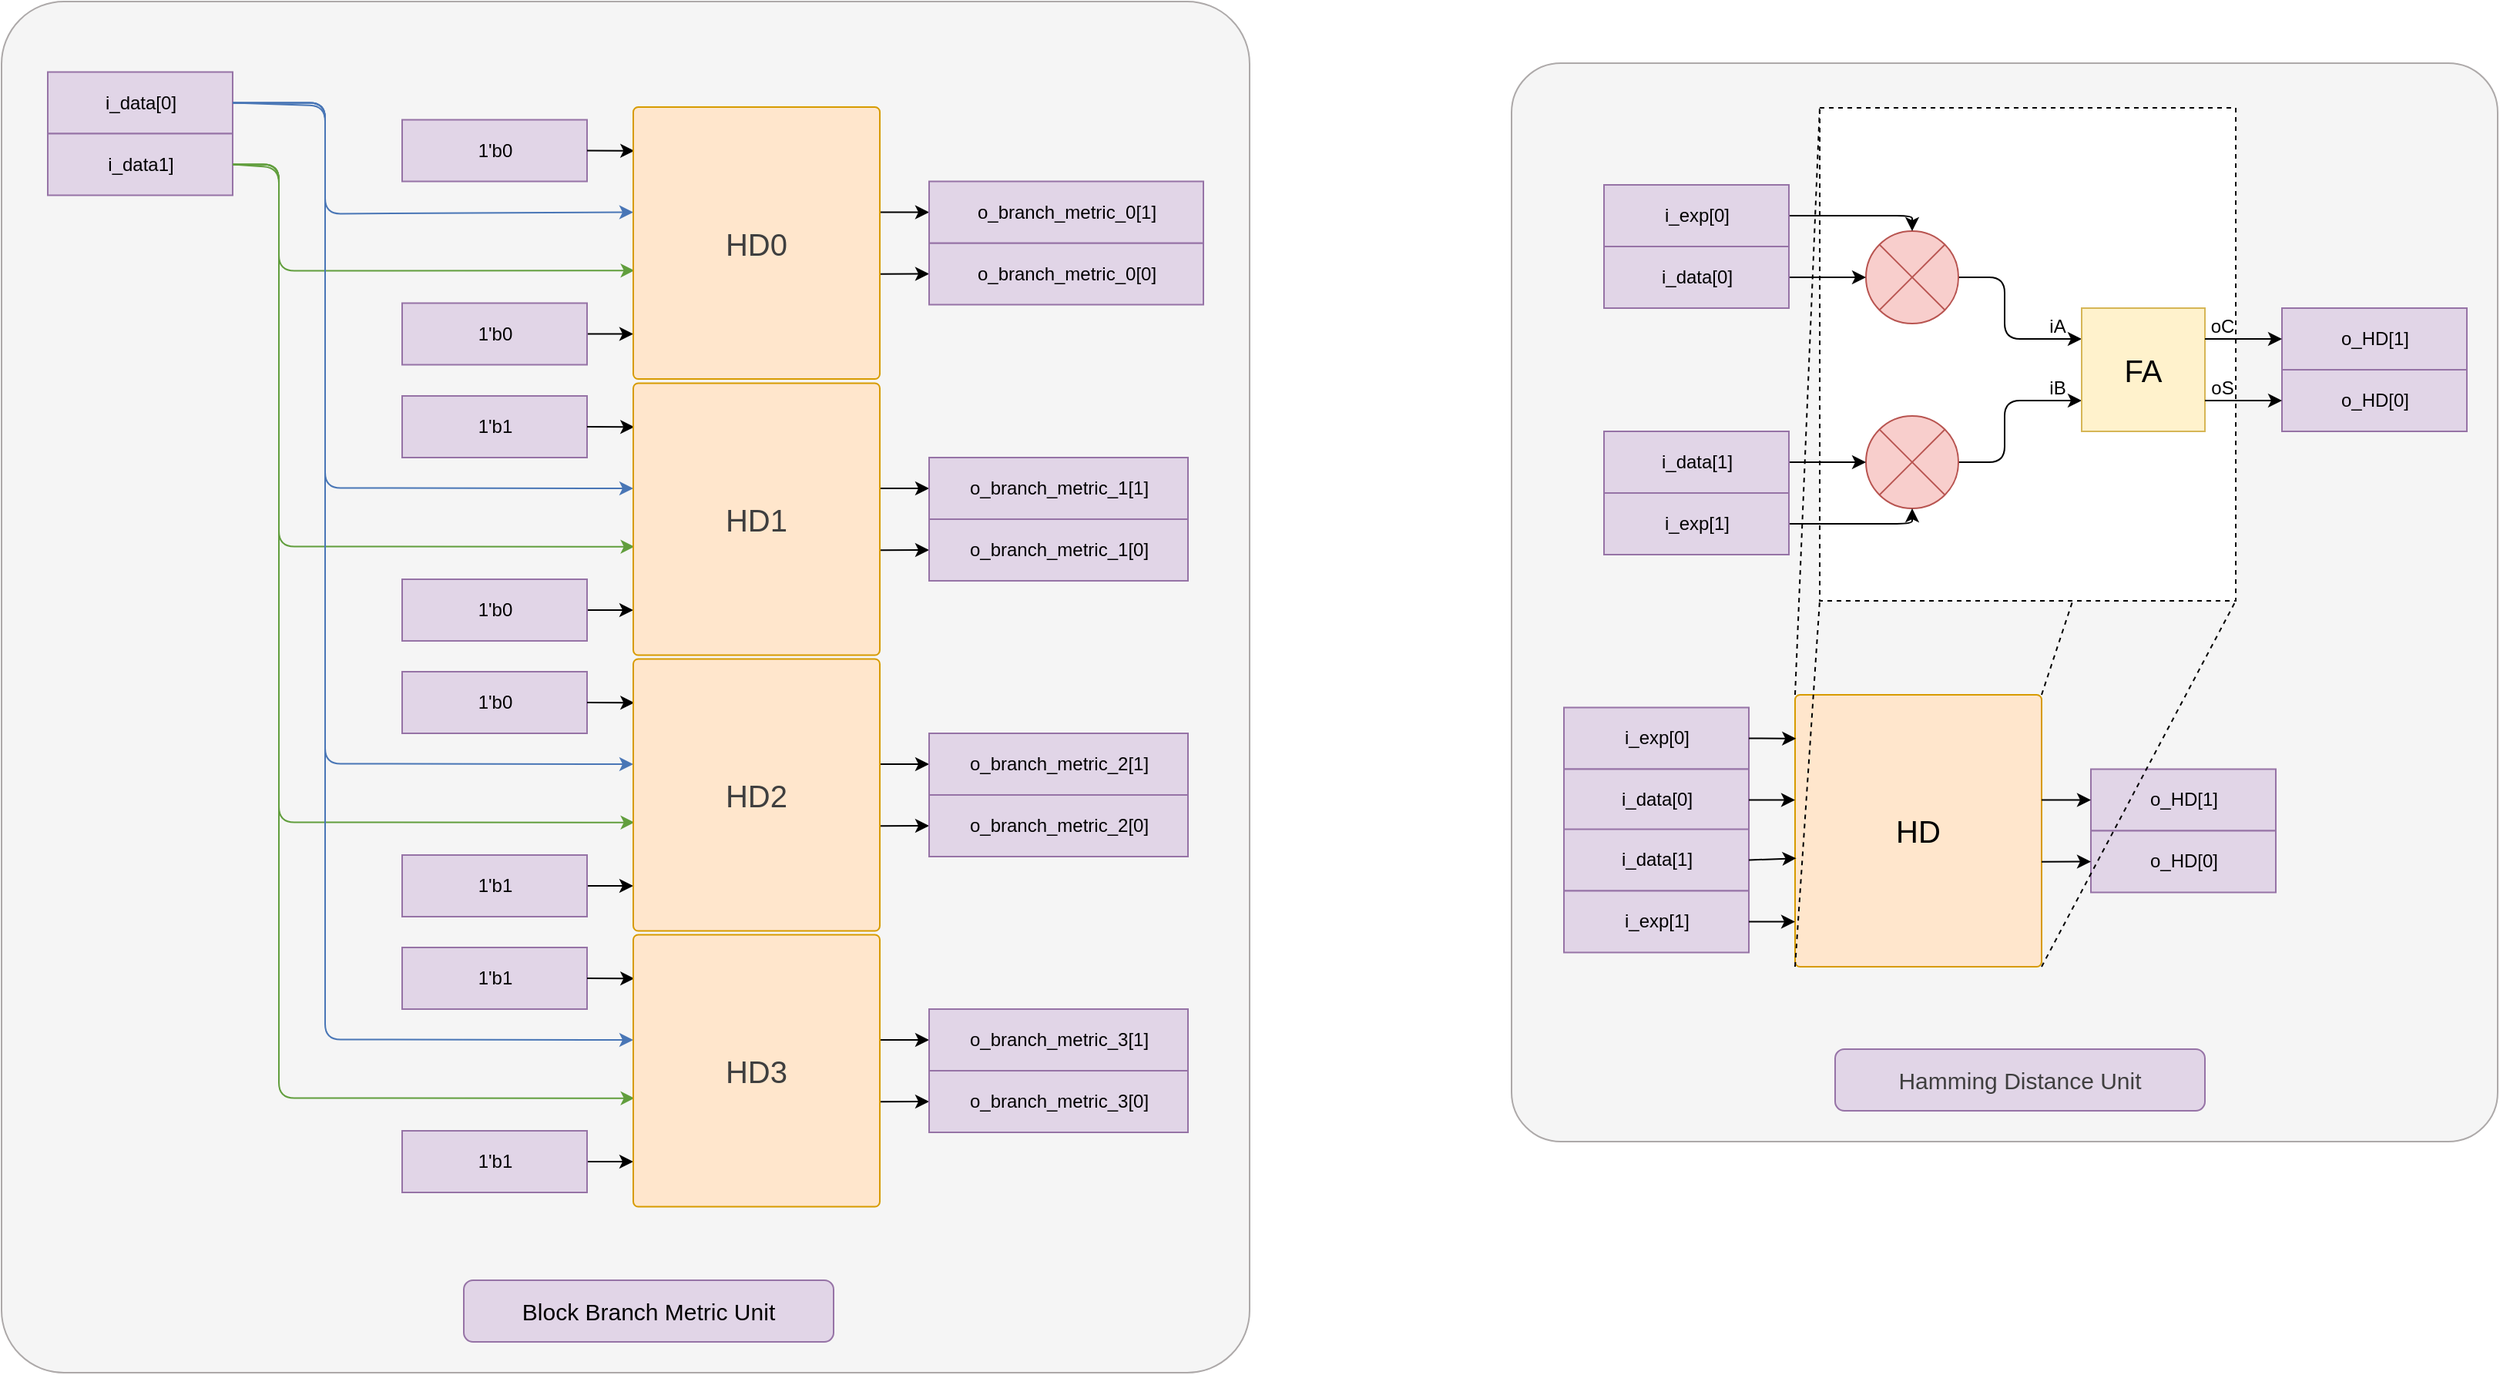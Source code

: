 <mxfile>
    <diagram id="xXD7KuUDhyAFA9Q6CzOV" name="Page-1">
        <mxGraphModel dx="5836" dy="1126" grid="1" gridSize="10" guides="1" tooltips="1" connect="1" arrows="1" fold="1" page="1" pageScale="1" pageWidth="850" pageHeight="1100" math="0" shadow="0">
            <root>
                <mxCell id="0"/>
                <mxCell id="1" parent="0"/>
                <mxCell id="254" value="" style="rounded=1;whiteSpace=wrap;html=1;arcSize=5;fillColor=#f5f5f5;fontColor=#333333;strokeColor=light-dark(#ada9a9, #959595);" parent="1" vertex="1">
                    <mxGeometry x="-2520" y="1200" width="810" height="890" as="geometry"/>
                </mxCell>
                <mxCell id="119" value="" style="rounded=1;whiteSpace=wrap;html=1;arcSize=5;fillColor=#f5f5f5;fontColor=#333333;strokeColor=light-dark(#ada9a9, #959595);" parent="1" vertex="1">
                    <mxGeometry x="-1540" y="1240" width="640" height="700" as="geometry"/>
                </mxCell>
                <mxCell id="124" value="&lt;font style=&quot;font-size: 20px;&quot;&gt;HD&lt;/font&gt;" style="rounded=1;whiteSpace=wrap;html=1;fillColor=#ffe6cc;strokeColor=#d79b00;arcSize=2;" parent="1" vertex="1">
                    <mxGeometry x="-1356" y="1650" width="160" height="176.5" as="geometry"/>
                </mxCell>
                <mxCell id="142" value="" style="endArrow=none;html=1;entryX=0;entryY=0;entryDx=0;entryDy=0;exitX=0;exitY=0;exitDx=0;exitDy=0;dashed=1;" parent="1" source="124" target="140" edge="1">
                    <mxGeometry width="50" height="50" relative="1" as="geometry">
                        <mxPoint x="-1380" y="1610" as="sourcePoint"/>
                        <mxPoint x="-1250" y="1600" as="targetPoint"/>
                    </mxGeometry>
                </mxCell>
                <mxCell id="143" value="" style="endArrow=none;html=1;entryX=1;entryY=0;entryDx=0;entryDy=0;exitX=1;exitY=0;exitDx=0;exitDy=0;dashed=1;" parent="1" source="124" target="140" edge="1">
                    <mxGeometry width="50" height="50" relative="1" as="geometry">
                        <mxPoint x="-1346" y="1660" as="sourcePoint"/>
                        <mxPoint x="-1410" y="1520" as="targetPoint"/>
                    </mxGeometry>
                </mxCell>
                <mxCell id="140" value="" style="rounded=0;whiteSpace=wrap;html=1;dashed=1;" parent="1" vertex="1">
                    <mxGeometry x="-1340" y="1269" width="270" height="320" as="geometry"/>
                </mxCell>
                <mxCell id="102" style="edgeStyle=none;html=1;exitX=1;exitY=0.5;exitDx=0;exitDy=0;entryX=0;entryY=0.25;entryDx=0;entryDy=0;" parent="1" source="103" target="106" edge="1">
                    <mxGeometry relative="1" as="geometry">
                        <Array as="points">
                            <mxPoint x="-1220" y="1379"/>
                            <mxPoint x="-1220" y="1419"/>
                        </Array>
                    </mxGeometry>
                </mxCell>
                <mxCell id="103" value="" style="shape=sumEllipse;perimeter=ellipsePerimeter;whiteSpace=wrap;html=1;backgroundOutline=1;fillColor=#f8cecc;strokeColor=#b85450;" parent="1" vertex="1">
                    <mxGeometry x="-1310" y="1349" width="60" height="60" as="geometry"/>
                </mxCell>
                <mxCell id="104" style="edgeStyle=none;html=1;exitX=1;exitY=0.5;exitDx=0;exitDy=0;entryX=0;entryY=0.75;entryDx=0;entryDy=0;" parent="1" source="105" target="106" edge="1">
                    <mxGeometry relative="1" as="geometry">
                        <Array as="points">
                            <mxPoint x="-1220" y="1499"/>
                            <mxPoint x="-1220" y="1459"/>
                        </Array>
                    </mxGeometry>
                </mxCell>
                <mxCell id="105" value="" style="shape=sumEllipse;perimeter=ellipsePerimeter;whiteSpace=wrap;html=1;backgroundOutline=1;fillColor=#f8cecc;strokeColor=#b85450;" parent="1" vertex="1">
                    <mxGeometry x="-1310" y="1469" width="60" height="60" as="geometry"/>
                </mxCell>
                <mxCell id="106" value="&lt;font style=&quot;font-size: 20px;&quot;&gt;FA&lt;/font&gt;" style="rounded=0;whiteSpace=wrap;html=1;fillColor=#fff2cc;strokeColor=#d6b656;" parent="1" vertex="1">
                    <mxGeometry x="-1170" y="1399" width="80" height="80" as="geometry"/>
                </mxCell>
                <mxCell id="107" style="edgeStyle=none;html=1;exitX=0;exitY=0;exitDx=120;exitDy=20;exitPerimeter=0;entryX=0;entryY=0.5;entryDx=0;entryDy=0;" parent="1" source="108" target="103" edge="1">
                    <mxGeometry relative="1" as="geometry"/>
                </mxCell>
                <mxCell id="108" value="i_data[0]" style="externalPins=0;recursiveResize=0;shadow=0;dashed=0;align=center;html=1;strokeWidth=1;shape=mxgraph.rtl.abstract.entity;container=1;collapsible=0;kind=input;drawPins=0;left=0;right=1;bottom=0;top=0;fillColor=#e1d5e7;strokeColor=#9673a6;" parent="1" vertex="1">
                    <mxGeometry x="-1480" y="1359" width="120" height="40" as="geometry"/>
                </mxCell>
                <mxCell id="109" style="edgeStyle=none;html=1;exitX=0;exitY=0;exitDx=120;exitDy=20;exitPerimeter=0;entryX=0;entryY=0.5;entryDx=0;entryDy=0;" parent="1" source="110" target="105" edge="1">
                    <mxGeometry relative="1" as="geometry"/>
                </mxCell>
                <mxCell id="110" value="i_data[1]" style="externalPins=0;recursiveResize=0;shadow=0;dashed=0;align=center;html=1;strokeWidth=1;shape=mxgraph.rtl.abstract.entity;container=1;collapsible=0;kind=input;drawPins=0;left=0;right=1;bottom=0;top=0;fillColor=#e1d5e7;strokeColor=#9673a6;" parent="1" vertex="1">
                    <mxGeometry x="-1480" y="1479" width="120" height="40" as="geometry"/>
                </mxCell>
                <mxCell id="111" style="edgeStyle=none;html=1;exitX=0;exitY=0;exitDx=120;exitDy=20;exitPerimeter=0;entryX=0.5;entryY=0;entryDx=0;entryDy=0;" parent="1" source="112" target="103" edge="1">
                    <mxGeometry relative="1" as="geometry">
                        <Array as="points">
                            <mxPoint x="-1280" y="1339"/>
                        </Array>
                    </mxGeometry>
                </mxCell>
                <mxCell id="112" value="i_exp[0]" style="externalPins=0;recursiveResize=0;shadow=0;dashed=0;align=center;html=1;strokeWidth=1;shape=mxgraph.rtl.abstract.entity;container=1;collapsible=0;kind=input;drawPins=0;left=0;right=1;bottom=0;top=0;fillColor=#e1d5e7;strokeColor=#9673a6;" parent="1" vertex="1">
                    <mxGeometry x="-1480" y="1319" width="120" height="40" as="geometry"/>
                </mxCell>
                <mxCell id="113" style="edgeStyle=none;html=1;exitX=0;exitY=0;exitDx=120;exitDy=20;exitPerimeter=0;entryX=0.5;entryY=1;entryDx=0;entryDy=0;" parent="1" source="114" target="105" edge="1">
                    <mxGeometry relative="1" as="geometry">
                        <Array as="points">
                            <mxPoint x="-1280" y="1539"/>
                        </Array>
                    </mxGeometry>
                </mxCell>
                <mxCell id="114" value="i_exp[1]" style="externalPins=0;recursiveResize=0;shadow=0;dashed=0;align=center;html=1;strokeWidth=1;shape=mxgraph.rtl.abstract.entity;container=1;collapsible=0;kind=input;drawPins=0;left=0;right=1;bottom=0;top=0;fillColor=#e1d5e7;strokeColor=#9673a6;" parent="1" vertex="1">
                    <mxGeometry x="-1480" y="1519" width="120" height="40" as="geometry"/>
                </mxCell>
                <mxCell id="115" value="o_HD[1]" style="externalPins=0;recursiveResize=0;shadow=0;dashed=0;align=center;html=1;strokeWidth=1;shape=mxgraph.rtl.abstract.entity;container=1;collapsible=0;kind=output;drawPins=0;left=1;right=0;bottom=0;top=0;fillColor=#e1d5e7;strokeColor=#9673a6;" parent="1" vertex="1">
                    <mxGeometry x="-1040" y="1399" width="120" height="40" as="geometry"/>
                </mxCell>
                <mxCell id="116" value="o_HD[0]" style="externalPins=0;recursiveResize=0;shadow=0;dashed=0;align=center;html=1;strokeWidth=1;shape=mxgraph.rtl.abstract.entity;container=1;collapsible=0;kind=output;drawPins=0;left=1;right=0;bottom=0;top=0;fillColor=#e1d5e7;strokeColor=#9673a6;" parent="1" vertex="1">
                    <mxGeometry x="-1040" y="1439" width="120" height="40" as="geometry"/>
                </mxCell>
                <mxCell id="117" style="edgeStyle=none;html=1;exitX=1;exitY=0.25;exitDx=0;exitDy=0;entryX=0;entryY=0;entryDx=0;entryDy=20;entryPerimeter=0;" parent="1" source="106" target="115" edge="1">
                    <mxGeometry relative="1" as="geometry"/>
                </mxCell>
                <mxCell id="118" style="edgeStyle=none;html=1;exitX=1;exitY=0.75;exitDx=0;exitDy=0;entryX=0;entryY=0;entryDx=0;entryDy=20;entryPerimeter=0;" parent="1" source="106" target="116" edge="1">
                    <mxGeometry relative="1" as="geometry"/>
                </mxCell>
                <mxCell id="120" value="iA" style="text;html=1;align=center;verticalAlign=middle;resizable=0;points=[];autosize=1;strokeColor=none;fillColor=none;" parent="1" vertex="1">
                    <mxGeometry x="-1201" y="1396" width="30" height="30" as="geometry"/>
                </mxCell>
                <mxCell id="121" value="iB" style="text;html=1;align=center;verticalAlign=middle;resizable=0;points=[];autosize=1;strokeColor=none;fillColor=none;" parent="1" vertex="1">
                    <mxGeometry x="-1201" y="1436" width="30" height="30" as="geometry"/>
                </mxCell>
                <mxCell id="122" value="oS" style="text;html=1;align=center;verticalAlign=middle;resizable=0;points=[];autosize=1;strokeColor=none;fillColor=none;" parent="1" vertex="1">
                    <mxGeometry x="-1099" y="1436" width="40" height="30" as="geometry"/>
                </mxCell>
                <mxCell id="123" value="oC" style="text;html=1;align=center;verticalAlign=middle;resizable=0;points=[];autosize=1;strokeColor=none;fillColor=none;" parent="1" vertex="1">
                    <mxGeometry x="-1099" y="1396" width="40" height="30" as="geometry"/>
                </mxCell>
                <mxCell id="144" value="" style="endArrow=none;html=1;entryX=0;entryY=1;entryDx=0;entryDy=0;exitX=0;exitY=1;exitDx=0;exitDy=0;dashed=1;" parent="1" source="124" target="140" edge="1">
                    <mxGeometry width="50" height="50" relative="1" as="geometry">
                        <mxPoint x="-1346" y="1660" as="sourcePoint"/>
                        <mxPoint x="-1410" y="1200" as="targetPoint"/>
                    </mxGeometry>
                </mxCell>
                <mxCell id="127" value="i_exp[0]" style="externalPins=0;recursiveResize=0;shadow=0;dashed=0;align=center;html=1;strokeWidth=1;shape=mxgraph.rtl.abstract.entity;container=1;collapsible=0;kind=input;drawPins=0;left=0;right=1;bottom=0;top=0;fillColor=#e1d5e7;strokeColor=#9673a6;" parent="1" vertex="1">
                    <mxGeometry x="-1506" y="1658.25" width="120" height="40" as="geometry"/>
                </mxCell>
                <mxCell id="128" value="i_data[0]" style="externalPins=0;recursiveResize=0;shadow=0;dashed=0;align=center;html=1;strokeWidth=1;shape=mxgraph.rtl.abstract.entity;container=1;collapsible=0;kind=input;drawPins=0;left=0;right=1;bottom=0;top=0;fillColor=#e1d5e7;strokeColor=#9673a6;" parent="1" vertex="1">
                    <mxGeometry x="-1506" y="1698.25" width="120" height="40" as="geometry"/>
                </mxCell>
                <mxCell id="129" value="i_data[1]" style="externalPins=0;recursiveResize=0;shadow=0;dashed=0;align=center;html=1;strokeWidth=1;shape=mxgraph.rtl.abstract.entity;container=1;collapsible=0;kind=input;drawPins=0;left=0;right=1;bottom=0;top=0;fillColor=#e1d5e7;strokeColor=#9673a6;" parent="1" vertex="1">
                    <mxGeometry x="-1506" y="1737.25" width="120" height="40" as="geometry"/>
                </mxCell>
                <mxCell id="130" value="i_exp[1]" style="externalPins=0;recursiveResize=0;shadow=0;dashed=0;align=center;html=1;strokeWidth=1;shape=mxgraph.rtl.abstract.entity;container=1;collapsible=0;kind=input;drawPins=0;left=0;right=1;bottom=0;top=0;fillColor=#e1d5e7;strokeColor=#9673a6;" parent="1" vertex="1">
                    <mxGeometry x="-1506" y="1777.25" width="120" height="40" as="geometry"/>
                </mxCell>
                <mxCell id="132" style="edgeStyle=none;html=1;exitX=0;exitY=0;exitDx=120;exitDy=20;exitPerimeter=0;entryX=0.004;entryY=0.161;entryDx=0;entryDy=0;entryPerimeter=0;" parent="1" source="127" target="124" edge="1">
                    <mxGeometry relative="1" as="geometry"/>
                </mxCell>
                <mxCell id="133" style="edgeStyle=none;html=1;exitX=0;exitY=0;exitDx=120;exitDy=20;exitPerimeter=0;" parent="1" source="128" edge="1">
                    <mxGeometry relative="1" as="geometry">
                        <mxPoint x="-1356" y="1718.25" as="targetPoint"/>
                    </mxGeometry>
                </mxCell>
                <mxCell id="134" style="edgeStyle=none;html=1;exitX=0;exitY=0;exitDx=120;exitDy=20;exitPerimeter=0;entryX=0.005;entryY=0.601;entryDx=0;entryDy=0;entryPerimeter=0;" parent="1" source="129" target="124" edge="1">
                    <mxGeometry relative="1" as="geometry"/>
                </mxCell>
                <mxCell id="135" style="edgeStyle=none;html=1;exitX=0;exitY=0;exitDx=120;exitDy=20;exitPerimeter=0;" parent="1" source="130" edge="1">
                    <mxGeometry relative="1" as="geometry">
                        <mxPoint x="-1356" y="1797.25" as="targetPoint"/>
                    </mxGeometry>
                </mxCell>
                <mxCell id="136" value="o_HD[1]" style="externalPins=0;recursiveResize=0;shadow=0;dashed=0;align=center;html=1;strokeWidth=1;shape=mxgraph.rtl.abstract.entity;container=1;collapsible=0;kind=output;drawPins=0;left=1;right=0;bottom=0;top=0;fillColor=#e1d5e7;strokeColor=#9673a6;" parent="1" vertex="1">
                    <mxGeometry x="-1164" y="1698.25" width="120" height="40" as="geometry"/>
                </mxCell>
                <mxCell id="137" value="o_HD[0]" style="externalPins=0;recursiveResize=0;shadow=0;dashed=0;align=center;html=1;strokeWidth=1;shape=mxgraph.rtl.abstract.entity;container=1;collapsible=0;kind=output;drawPins=0;left=1;right=0;bottom=0;top=0;fillColor=#e1d5e7;strokeColor=#9673a6;" parent="1" vertex="1">
                    <mxGeometry x="-1164" y="1738.25" width="120" height="40" as="geometry"/>
                </mxCell>
                <mxCell id="138" style="edgeStyle=none;html=1;exitX=0;exitY=0;exitDx=0;exitDy=20;exitPerimeter=0;entryX=0;entryY=0;entryDx=0;entryDy=20;entryPerimeter=0;" parent="1" target="136" edge="1">
                    <mxGeometry relative="1" as="geometry">
                        <mxPoint x="-1196" y="1718.25" as="sourcePoint"/>
                    </mxGeometry>
                </mxCell>
                <mxCell id="139" style="edgeStyle=none;html=1;exitX=1;exitY=0.614;exitDx=0;exitDy=0;exitPerimeter=0;entryX=0;entryY=0;entryDx=0;entryDy=20;entryPerimeter=0;" parent="1" source="124" target="137" edge="1">
                    <mxGeometry relative="1" as="geometry"/>
                </mxCell>
                <mxCell id="145" value="" style="endArrow=none;html=1;entryX=1;entryY=1;entryDx=0;entryDy=0;exitX=1;exitY=1;exitDx=0;exitDy=0;dashed=1;" parent="1" source="124" target="140" edge="1">
                    <mxGeometry width="50" height="50" relative="1" as="geometry">
                        <mxPoint x="-1186" y="1660" as="sourcePoint"/>
                        <mxPoint x="-1140" y="1200" as="targetPoint"/>
                    </mxGeometry>
                </mxCell>
                <mxCell id="146" value="&lt;span style=&quot;color: rgb(63, 63, 63); font-size: 15px;&quot;&gt;Hamming Distance Unit&lt;/span&gt;" style="rounded=1;whiteSpace=wrap;html=1;fillColor=#e1d5e7;strokeColor=#9673a6;" parent="1" vertex="1">
                    <mxGeometry x="-1330" y="1880" width="240" height="40" as="geometry"/>
                </mxCell>
                <mxCell id="248" value="i_data[0]" style="externalPins=0;recursiveResize=0;shadow=0;dashed=0;align=center;html=1;strokeWidth=1;shape=mxgraph.rtl.abstract.entity;container=1;collapsible=0;kind=input;drawPins=0;left=0;right=1;bottom=0;top=0;fillColor=#e1d5e7;strokeColor=#9673a6;" parent="1" vertex="1">
                    <mxGeometry x="-2490" y="1245.75" width="120" height="40" as="geometry"/>
                </mxCell>
                <mxCell id="249" value="i_data1]" style="externalPins=0;recursiveResize=0;shadow=0;dashed=0;align=center;html=1;strokeWidth=1;shape=mxgraph.rtl.abstract.entity;container=1;collapsible=0;kind=input;drawPins=0;left=0;right=1;bottom=0;top=0;fillColor=#e1d5e7;strokeColor=#9673a6;" parent="1" vertex="1">
                    <mxGeometry x="-2490" y="1285.75" width="120" height="40" as="geometry"/>
                </mxCell>
                <mxCell id="150" style="edgeStyle=none;html=1;exitX=0;exitY=0;exitDx=120;exitDy=20;exitPerimeter=0;entryX=0.005;entryY=0.601;entryDx=0;entryDy=0;entryPerimeter=0;fillColor=#d5e8d4;strokeColor=light-dark(#619e3d, #446e2c);" parent="1" source="249" target="156" edge="1">
                    <mxGeometry relative="1" as="geometry">
                        <mxPoint x="-2140" y="1375.75" as="sourcePoint"/>
                        <Array as="points">
                            <mxPoint x="-2340" y="1305.75"/>
                            <mxPoint x="-2340" y="1374.75"/>
                        </Array>
                    </mxGeometry>
                </mxCell>
                <mxCell id="209" style="edgeStyle=none;html=1;exitX=0;exitY=0;exitDx=120;exitDy=20;exitPerimeter=0;entryX=0.005;entryY=0.601;entryDx=0;entryDy=0;entryPerimeter=0;fillColor=#d5e8d4;strokeColor=light-dark(#619e3d, #446e2c);" parent="1" source="249" target="215" edge="1">
                    <mxGeometry relative="1" as="geometry">
                        <mxPoint x="-2140" y="1555" as="sourcePoint"/>
                        <Array as="points">
                            <mxPoint x="-2340" y="1305.75"/>
                            <mxPoint x="-2340" y="1553.75"/>
                        </Array>
                    </mxGeometry>
                </mxCell>
                <mxCell id="223" style="edgeStyle=none;html=1;exitX=0;exitY=0;exitDx=120;exitDy=20;exitPerimeter=0;entryX=0.005;entryY=0.601;entryDx=0;entryDy=0;entryPerimeter=0;fillColor=#d5e8d4;strokeColor=light-dark(#619e3d, #446e2c);" parent="1" source="249" target="229" edge="1">
                    <mxGeometry relative="1" as="geometry">
                        <mxPoint x="-2140" y="1734" as="sourcePoint"/>
                        <Array as="points">
                            <mxPoint x="-2340" y="1305.75"/>
                            <mxPoint x="-2340" y="1732.75"/>
                        </Array>
                    </mxGeometry>
                </mxCell>
                <mxCell id="238" style="edgeStyle=none;html=1;exitX=0;exitY=0;exitDx=120.0;exitDy=20;exitPerimeter=0;entryX=0.005;entryY=0.601;entryDx=0;entryDy=0;entryPerimeter=0;fillColor=#d5e8d4;strokeColor=light-dark(#619e3d, #446e2c);" parent="1" source="249" target="244" edge="1">
                    <mxGeometry relative="1" as="geometry">
                        <mxPoint x="-2140" y="1913" as="sourcePoint"/>
                        <Array as="points">
                            <mxPoint x="-2340" y="1307.75"/>
                            <mxPoint x="-2340" y="1911.75"/>
                        </Array>
                    </mxGeometry>
                </mxCell>
                <mxCell id="235" value="1&#39;b1" style="externalPins=0;recursiveResize=0;shadow=0;dashed=0;align=center;html=1;strokeWidth=1;shape=mxgraph.rtl.abstract.entity;container=1;collapsible=0;kind=input;drawPins=0;left=0;right=1;bottom=0;top=0;fillColor=#e1d5e7;strokeColor=#9673a6;" parent="1" vertex="1">
                    <mxGeometry x="-2260" y="1814" width="120" height="40" as="geometry"/>
                </mxCell>
                <mxCell id="236" style="edgeStyle=none;html=1;exitX=0;exitY=0;exitDx=120;exitDy=20;exitPerimeter=0;entryX=0.004;entryY=0.161;entryDx=0;entryDy=0;entryPerimeter=0;" parent="1" source="235" target="244" edge="1">
                    <mxGeometry relative="1" as="geometry"/>
                </mxCell>
                <mxCell id="237" style="edgeStyle=none;html=1;exitX=0;exitY=0;exitDx=120.0;exitDy=20;exitPerimeter=0;fillColor=#dae8fc;strokeColor=light-dark(#4976b6, #5c79a3);" parent="1" source="248" edge="1">
                    <mxGeometry relative="1" as="geometry">
                        <mxPoint x="-2140" y="1873.75" as="sourcePoint"/>
                        <mxPoint x="-2110" y="1874" as="targetPoint"/>
                        <Array as="points">
                            <mxPoint x="-2310" y="1267.75"/>
                            <mxPoint x="-2310" y="1873.75"/>
                        </Array>
                    </mxGeometry>
                </mxCell>
                <mxCell id="239" style="edgeStyle=none;html=1;exitX=0;exitY=0;exitDx=120;exitDy=20;exitPerimeter=0;" parent="1" source="245" edge="1">
                    <mxGeometry relative="1" as="geometry">
                        <mxPoint x="-2110" y="1953" as="targetPoint"/>
                    </mxGeometry>
                </mxCell>
                <mxCell id="240" style="edgeStyle=none;html=1;exitX=1;exitY=0.614;exitDx=0;exitDy=0;exitPerimeter=0;entryX=0;entryY=0;entryDx=0;entryDy=20;entryPerimeter=0;" parent="1" source="244" target="242" edge="1">
                    <mxGeometry relative="1" as="geometry"/>
                </mxCell>
                <mxCell id="241" style="edgeStyle=none;html=1;exitX=0;exitY=0;exitDx=0;exitDy=20;exitPerimeter=0;entryX=0;entryY=0;entryDx=0;entryDy=20;entryPerimeter=0;" parent="1" target="243" edge="1">
                    <mxGeometry relative="1" as="geometry">
                        <mxPoint x="-1950" y="1874" as="sourcePoint"/>
                    </mxGeometry>
                </mxCell>
                <mxCell id="242" value="&lt;span style=&quot;color: rgb(0, 0, 0);&quot;&gt;o_branch_metric_3[0]&lt;/span&gt;" style="externalPins=0;recursiveResize=0;shadow=0;dashed=0;align=center;html=1;strokeWidth=1;shape=mxgraph.rtl.abstract.entity;container=1;collapsible=0;kind=output;drawPins=0;left=1;right=0;bottom=0;top=0;fillColor=#e1d5e7;strokeColor=#9673a6;" parent="1" vertex="1">
                    <mxGeometry x="-1918" y="1894" width="168" height="40" as="geometry"/>
                </mxCell>
                <mxCell id="243" value="&lt;span style=&quot;color: rgb(0, 0, 0);&quot;&gt;o_branch_metric_3[1]&lt;/span&gt;" style="externalPins=0;recursiveResize=0;shadow=0;dashed=0;align=center;html=1;strokeWidth=1;shape=mxgraph.rtl.abstract.entity;container=1;collapsible=0;kind=output;drawPins=0;left=1;right=0;bottom=0;top=0;fillColor=#e1d5e7;strokeColor=#9673a6;" parent="1" vertex="1">
                    <mxGeometry x="-1918" y="1854" width="168" height="40" as="geometry"/>
                </mxCell>
                <mxCell id="244" value="&lt;span style=&quot;color: rgb(63, 63, 63); font-size: 20px;&quot;&gt;HD3&lt;/span&gt;" style="rounded=1;whiteSpace=wrap;html=1;fillColor=#ffe6cc;strokeColor=#d79b00;arcSize=2;" parent="1" vertex="1">
                    <mxGeometry x="-2110" y="1805.75" width="160" height="176.5" as="geometry"/>
                </mxCell>
                <mxCell id="245" value="1&#39;b1" style="externalPins=0;recursiveResize=0;shadow=0;dashed=0;align=center;html=1;strokeWidth=1;shape=mxgraph.rtl.abstract.entity;container=1;collapsible=0;kind=input;drawPins=0;left=0;right=1;bottom=0;top=0;fillColor=#e1d5e7;strokeColor=#9673a6;" parent="1" vertex="1">
                    <mxGeometry x="-2260" y="1933" width="120" height="40" as="geometry"/>
                </mxCell>
                <mxCell id="220" value="1&#39;b0" style="externalPins=0;recursiveResize=0;shadow=0;dashed=0;align=center;html=1;strokeWidth=1;shape=mxgraph.rtl.abstract.entity;container=1;collapsible=0;kind=input;drawPins=0;left=0;right=1;bottom=0;top=0;fillColor=#e1d5e7;strokeColor=#9673a6;" parent="1" vertex="1">
                    <mxGeometry x="-2260" y="1635" width="120" height="40" as="geometry"/>
                </mxCell>
                <mxCell id="221" style="edgeStyle=none;html=1;exitX=0;exitY=0;exitDx=120;exitDy=20;exitPerimeter=0;entryX=0.004;entryY=0.161;entryDx=0;entryDy=0;entryPerimeter=0;" parent="1" source="220" target="229" edge="1">
                    <mxGeometry relative="1" as="geometry"/>
                </mxCell>
                <mxCell id="222" style="edgeStyle=none;html=1;exitX=0;exitY=0;exitDx=120;exitDy=20;exitPerimeter=0;fillColor=#dae8fc;strokeColor=light-dark(#4976b6, #5c79a3);" parent="1" source="248" edge="1">
                    <mxGeometry relative="1" as="geometry">
                        <mxPoint x="-2140" y="1694.75" as="sourcePoint"/>
                        <mxPoint x="-2110" y="1695" as="targetPoint"/>
                        <Array as="points">
                            <mxPoint x="-2310" y="1265.75"/>
                            <mxPoint x="-2310" y="1694.75"/>
                        </Array>
                    </mxGeometry>
                </mxCell>
                <mxCell id="224" style="edgeStyle=none;html=1;exitX=0;exitY=0;exitDx=120;exitDy=20;exitPerimeter=0;" parent="1" source="230" edge="1">
                    <mxGeometry relative="1" as="geometry">
                        <mxPoint x="-2110" y="1774" as="targetPoint"/>
                    </mxGeometry>
                </mxCell>
                <mxCell id="225" style="edgeStyle=none;html=1;exitX=1;exitY=0.614;exitDx=0;exitDy=0;exitPerimeter=0;entryX=0;entryY=0;entryDx=0;entryDy=20;entryPerimeter=0;" parent="1" source="229" target="227" edge="1">
                    <mxGeometry relative="1" as="geometry"/>
                </mxCell>
                <mxCell id="226" style="edgeStyle=none;html=1;exitX=0;exitY=0;exitDx=0;exitDy=20;exitPerimeter=0;entryX=0;entryY=0;entryDx=0;entryDy=20;entryPerimeter=0;" parent="1" target="228" edge="1">
                    <mxGeometry relative="1" as="geometry">
                        <mxPoint x="-1950" y="1695" as="sourcePoint"/>
                    </mxGeometry>
                </mxCell>
                <mxCell id="227" value="&lt;span style=&quot;color: rgb(0, 0, 0);&quot;&gt;o_branch_metric_2[0]&lt;/span&gt;" style="externalPins=0;recursiveResize=0;shadow=0;dashed=0;align=center;html=1;strokeWidth=1;shape=mxgraph.rtl.abstract.entity;container=1;collapsible=0;kind=output;drawPins=0;left=1;right=0;bottom=0;top=0;fillColor=#e1d5e7;strokeColor=#9673a6;" parent="1" vertex="1">
                    <mxGeometry x="-1918" y="1715" width="168" height="40" as="geometry"/>
                </mxCell>
                <mxCell id="228" value="&lt;span style=&quot;color: rgb(0, 0, 0);&quot;&gt;o_branch_metric_2[1]&lt;/span&gt;" style="externalPins=0;recursiveResize=0;shadow=0;dashed=0;align=center;html=1;strokeWidth=1;shape=mxgraph.rtl.abstract.entity;container=1;collapsible=0;kind=output;drawPins=0;left=1;right=0;bottom=0;top=0;fillColor=#e1d5e7;strokeColor=#9673a6;" parent="1" vertex="1">
                    <mxGeometry x="-1918" y="1675" width="168" height="40" as="geometry"/>
                </mxCell>
                <mxCell id="229" value="&lt;span style=&quot;color: rgb(63, 63, 63); font-size: 20px;&quot;&gt;HD2&lt;/span&gt;" style="rounded=1;whiteSpace=wrap;html=1;fillColor=#ffe6cc;strokeColor=#d79b00;arcSize=2;" parent="1" vertex="1">
                    <mxGeometry x="-2110" y="1626.75" width="160" height="176.5" as="geometry"/>
                </mxCell>
                <mxCell id="230" value="1&#39;b1" style="externalPins=0;recursiveResize=0;shadow=0;dashed=0;align=center;html=1;strokeWidth=1;shape=mxgraph.rtl.abstract.entity;container=1;collapsible=0;kind=input;drawPins=0;left=0;right=1;bottom=0;top=0;fillColor=#e1d5e7;strokeColor=#9673a6;" parent="1" vertex="1">
                    <mxGeometry x="-2260" y="1754" width="120" height="40" as="geometry"/>
                </mxCell>
                <mxCell id="206" value="1&#39;b1" style="externalPins=0;recursiveResize=0;shadow=0;dashed=0;align=center;html=1;strokeWidth=1;shape=mxgraph.rtl.abstract.entity;container=1;collapsible=0;kind=input;drawPins=0;left=0;right=1;bottom=0;top=0;fillColor=#e1d5e7;strokeColor=#9673a6;" parent="1" vertex="1">
                    <mxGeometry x="-2260" y="1456" width="120" height="40" as="geometry"/>
                </mxCell>
                <mxCell id="207" style="edgeStyle=none;html=1;exitX=0;exitY=0;exitDx=120;exitDy=20;exitPerimeter=0;entryX=0.004;entryY=0.161;entryDx=0;entryDy=0;entryPerimeter=0;" parent="1" source="206" target="215" edge="1">
                    <mxGeometry relative="1" as="geometry"/>
                </mxCell>
                <mxCell id="208" style="edgeStyle=none;html=1;exitX=0;exitY=0;exitDx=120;exitDy=20;exitPerimeter=0;fillColor=#dae8fc;strokeColor=light-dark(#4976b6, #5c79a3);" parent="1" source="248" edge="1">
                    <mxGeometry relative="1" as="geometry">
                        <mxPoint x="-2140" y="1515.75" as="sourcePoint"/>
                        <mxPoint x="-2110" y="1516" as="targetPoint"/>
                        <Array as="points">
                            <mxPoint x="-2310" y="1265.75"/>
                            <mxPoint x="-2310" y="1515.75"/>
                        </Array>
                    </mxGeometry>
                </mxCell>
                <mxCell id="210" style="edgeStyle=none;html=1;exitX=0;exitY=0;exitDx=120;exitDy=20;exitPerimeter=0;" parent="1" source="216" edge="1">
                    <mxGeometry relative="1" as="geometry">
                        <mxPoint x="-2110" y="1595" as="targetPoint"/>
                    </mxGeometry>
                </mxCell>
                <mxCell id="211" style="edgeStyle=none;html=1;exitX=1;exitY=0.614;exitDx=0;exitDy=0;exitPerimeter=0;entryX=0;entryY=0;entryDx=0;entryDy=20;entryPerimeter=0;" parent="1" source="215" target="213" edge="1">
                    <mxGeometry relative="1" as="geometry"/>
                </mxCell>
                <mxCell id="212" style="edgeStyle=none;html=1;exitX=0;exitY=0;exitDx=0;exitDy=20;exitPerimeter=0;entryX=0;entryY=0;entryDx=0;entryDy=20;entryPerimeter=0;" parent="1" target="214" edge="1">
                    <mxGeometry relative="1" as="geometry">
                        <mxPoint x="-1950" y="1516" as="sourcePoint"/>
                    </mxGeometry>
                </mxCell>
                <mxCell id="213" value="&lt;span style=&quot;color: rgb(0, 0, 0);&quot;&gt;o_branch_metric_1[0]&lt;/span&gt;" style="externalPins=0;recursiveResize=0;shadow=0;dashed=0;align=center;html=1;strokeWidth=1;shape=mxgraph.rtl.abstract.entity;container=1;collapsible=0;kind=output;drawPins=0;left=1;right=0;bottom=0;top=0;fillColor=#e1d5e7;strokeColor=#9673a6;" parent="1" vertex="1">
                    <mxGeometry x="-1918" y="1536" width="168" height="40" as="geometry"/>
                </mxCell>
                <mxCell id="214" value="&lt;span style=&quot;color: rgb(0, 0, 0);&quot;&gt;o_branch_metric_1[1]&lt;/span&gt;" style="externalPins=0;recursiveResize=0;shadow=0;dashed=0;align=center;html=1;strokeWidth=1;shape=mxgraph.rtl.abstract.entity;container=1;collapsible=0;kind=output;drawPins=0;left=1;right=0;bottom=0;top=0;fillColor=#e1d5e7;strokeColor=#9673a6;" parent="1" vertex="1">
                    <mxGeometry x="-1918" y="1496" width="168" height="40" as="geometry"/>
                </mxCell>
                <mxCell id="215" value="&lt;span style=&quot;color: rgb(63, 63, 63); font-size: 20px;&quot;&gt;HD1&lt;/span&gt;" style="rounded=1;whiteSpace=wrap;html=1;fillColor=#ffe6cc;strokeColor=#d79b00;arcSize=2;" parent="1" vertex="1">
                    <mxGeometry x="-2110" y="1447.75" width="160" height="176.5" as="geometry"/>
                </mxCell>
                <mxCell id="216" value="1&#39;b0" style="externalPins=0;recursiveResize=0;shadow=0;dashed=0;align=center;html=1;strokeWidth=1;shape=mxgraph.rtl.abstract.entity;container=1;collapsible=0;kind=input;drawPins=0;left=0;right=1;bottom=0;top=0;fillColor=#e1d5e7;strokeColor=#9673a6;" parent="1" vertex="1">
                    <mxGeometry x="-2260" y="1575" width="120" height="40" as="geometry"/>
                </mxCell>
                <mxCell id="147" value="1&#39;b0" style="externalPins=0;recursiveResize=0;shadow=0;dashed=0;align=center;html=1;strokeWidth=1;shape=mxgraph.rtl.abstract.entity;container=1;collapsible=0;kind=input;drawPins=0;left=0;right=1;bottom=0;top=0;fillColor=#e1d5e7;strokeColor=#9673a6;" parent="1" vertex="1">
                    <mxGeometry x="-2260" y="1276.75" width="120" height="40" as="geometry"/>
                </mxCell>
                <mxCell id="148" style="edgeStyle=none;html=1;exitX=0;exitY=0;exitDx=120;exitDy=20;exitPerimeter=0;entryX=0.004;entryY=0.161;entryDx=0;entryDy=0;entryPerimeter=0;" parent="1" source="147" target="156" edge="1">
                    <mxGeometry relative="1" as="geometry"/>
                </mxCell>
                <mxCell id="149" style="edgeStyle=none;html=1;exitX=0;exitY=0;exitDx=120;exitDy=20;exitPerimeter=0;fillColor=#dae8fc;strokeColor=light-dark(#4976b6, #5c79a3);" parent="1" source="248" edge="1">
                    <mxGeometry relative="1" as="geometry">
                        <mxPoint x="-2140" y="1336.5" as="sourcePoint"/>
                        <mxPoint x="-2110" y="1336.75" as="targetPoint"/>
                        <Array as="points">
                            <mxPoint x="-2310" y="1265.75"/>
                            <mxPoint x="-2310" y="1337.75"/>
                        </Array>
                    </mxGeometry>
                </mxCell>
                <mxCell id="151" style="edgeStyle=none;html=1;exitX=0;exitY=0;exitDx=120;exitDy=20;exitPerimeter=0;" parent="1" source="157" edge="1">
                    <mxGeometry relative="1" as="geometry">
                        <mxPoint x="-2110" y="1415.75" as="targetPoint"/>
                    </mxGeometry>
                </mxCell>
                <mxCell id="152" style="edgeStyle=none;html=1;exitX=1;exitY=0.614;exitDx=0;exitDy=0;exitPerimeter=0;entryX=0;entryY=0;entryDx=0;entryDy=20;entryPerimeter=0;" parent="1" source="156" target="154" edge="1">
                    <mxGeometry relative="1" as="geometry"/>
                </mxCell>
                <mxCell id="153" style="edgeStyle=none;html=1;exitX=0;exitY=0;exitDx=0;exitDy=20;exitPerimeter=0;entryX=0;entryY=0;entryDx=0;entryDy=20;entryPerimeter=0;" parent="1" target="155" edge="1">
                    <mxGeometry relative="1" as="geometry">
                        <mxPoint x="-1950" y="1336.75" as="sourcePoint"/>
                    </mxGeometry>
                </mxCell>
                <mxCell id="154" value="&lt;span style=&quot;color: rgb(0, 0, 0);&quot;&gt;o_branch_metric_0[0]&lt;/span&gt;" style="externalPins=0;recursiveResize=0;shadow=0;dashed=0;align=center;html=1;strokeWidth=1;shape=mxgraph.rtl.abstract.entity;container=1;collapsible=0;kind=output;drawPins=0;left=1;right=0;bottom=0;top=0;fillColor=#e1d5e7;strokeColor=#9673a6;" parent="1" vertex="1">
                    <mxGeometry x="-1918" y="1356.75" width="178" height="40" as="geometry"/>
                </mxCell>
                <mxCell id="155" value="o_branch_metric_0[1]" style="externalPins=0;recursiveResize=0;shadow=0;dashed=0;align=center;html=1;strokeWidth=1;shape=mxgraph.rtl.abstract.entity;container=1;collapsible=0;kind=output;drawPins=0;left=1;right=0;bottom=0;top=0;fillColor=#e1d5e7;strokeColor=#9673a6;" parent="1" vertex="1">
                    <mxGeometry x="-1918" y="1316.75" width="178" height="40" as="geometry"/>
                </mxCell>
                <mxCell id="156" value="&lt;span style=&quot;color: rgb(63, 63, 63); font-size: 20px;&quot;&gt;HD0&lt;/span&gt;" style="rounded=1;whiteSpace=wrap;html=1;fillColor=#ffe6cc;strokeColor=#d79b00;arcSize=2;" parent="1" vertex="1">
                    <mxGeometry x="-2110" y="1268.5" width="160" height="176.5" as="geometry"/>
                </mxCell>
                <mxCell id="157" value="1&#39;b0" style="externalPins=0;recursiveResize=0;shadow=0;dashed=0;align=center;html=1;strokeWidth=1;shape=mxgraph.rtl.abstract.entity;container=1;collapsible=0;kind=input;drawPins=0;left=0;right=1;bottom=0;top=0;fillColor=#e1d5e7;strokeColor=#9673a6;" parent="1" vertex="1">
                    <mxGeometry x="-2260" y="1395.75" width="120" height="40" as="geometry"/>
                </mxCell>
                <mxCell id="255" value="&lt;span style=&quot;font-size: 15px;&quot;&gt;Block Branch Metric Unit&lt;/span&gt;" style="rounded=1;whiteSpace=wrap;html=1;fillColor=#e1d5e7;strokeColor=#9673a6;" parent="1" vertex="1">
                    <mxGeometry x="-2220" y="2030" width="240" height="40" as="geometry"/>
                </mxCell>
            </root>
        </mxGraphModel>
    </diagram>
</mxfile>